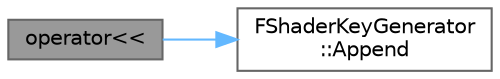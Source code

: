 digraph "operator&lt;&lt;"
{
 // INTERACTIVE_SVG=YES
 // LATEX_PDF_SIZE
  bgcolor="transparent";
  edge [fontname=Helvetica,fontsize=10,labelfontname=Helvetica,labelfontsize=10];
  node [fontname=Helvetica,fontsize=10,shape=box,height=0.2,width=0.4];
  rankdir="LR";
  Node1 [id="Node000001",label="operator\<\<",height=0.2,width=0.4,color="gray40", fillcolor="grey60", style="filled", fontcolor="black",tooltip="Template overide of FShaderKeyGenerator&& operator<<(FShaderKeyGenerator&, const T&),..."];
  Node1 -> Node2 [id="edge1_Node000001_Node000002",color="steelblue1",style="solid",tooltip=" "];
  Node2 [id="Node000002",label="FShaderKeyGenerator\l::Append",height=0.2,width=0.4,color="grey40", fillcolor="white", style="filled",URL="$dc/d04/classFShaderKeyGenerator.html#a7411585ce3210dbca0db998bcd018e99",tooltip="Append arbitrary text to the output string or hash function."];
}
